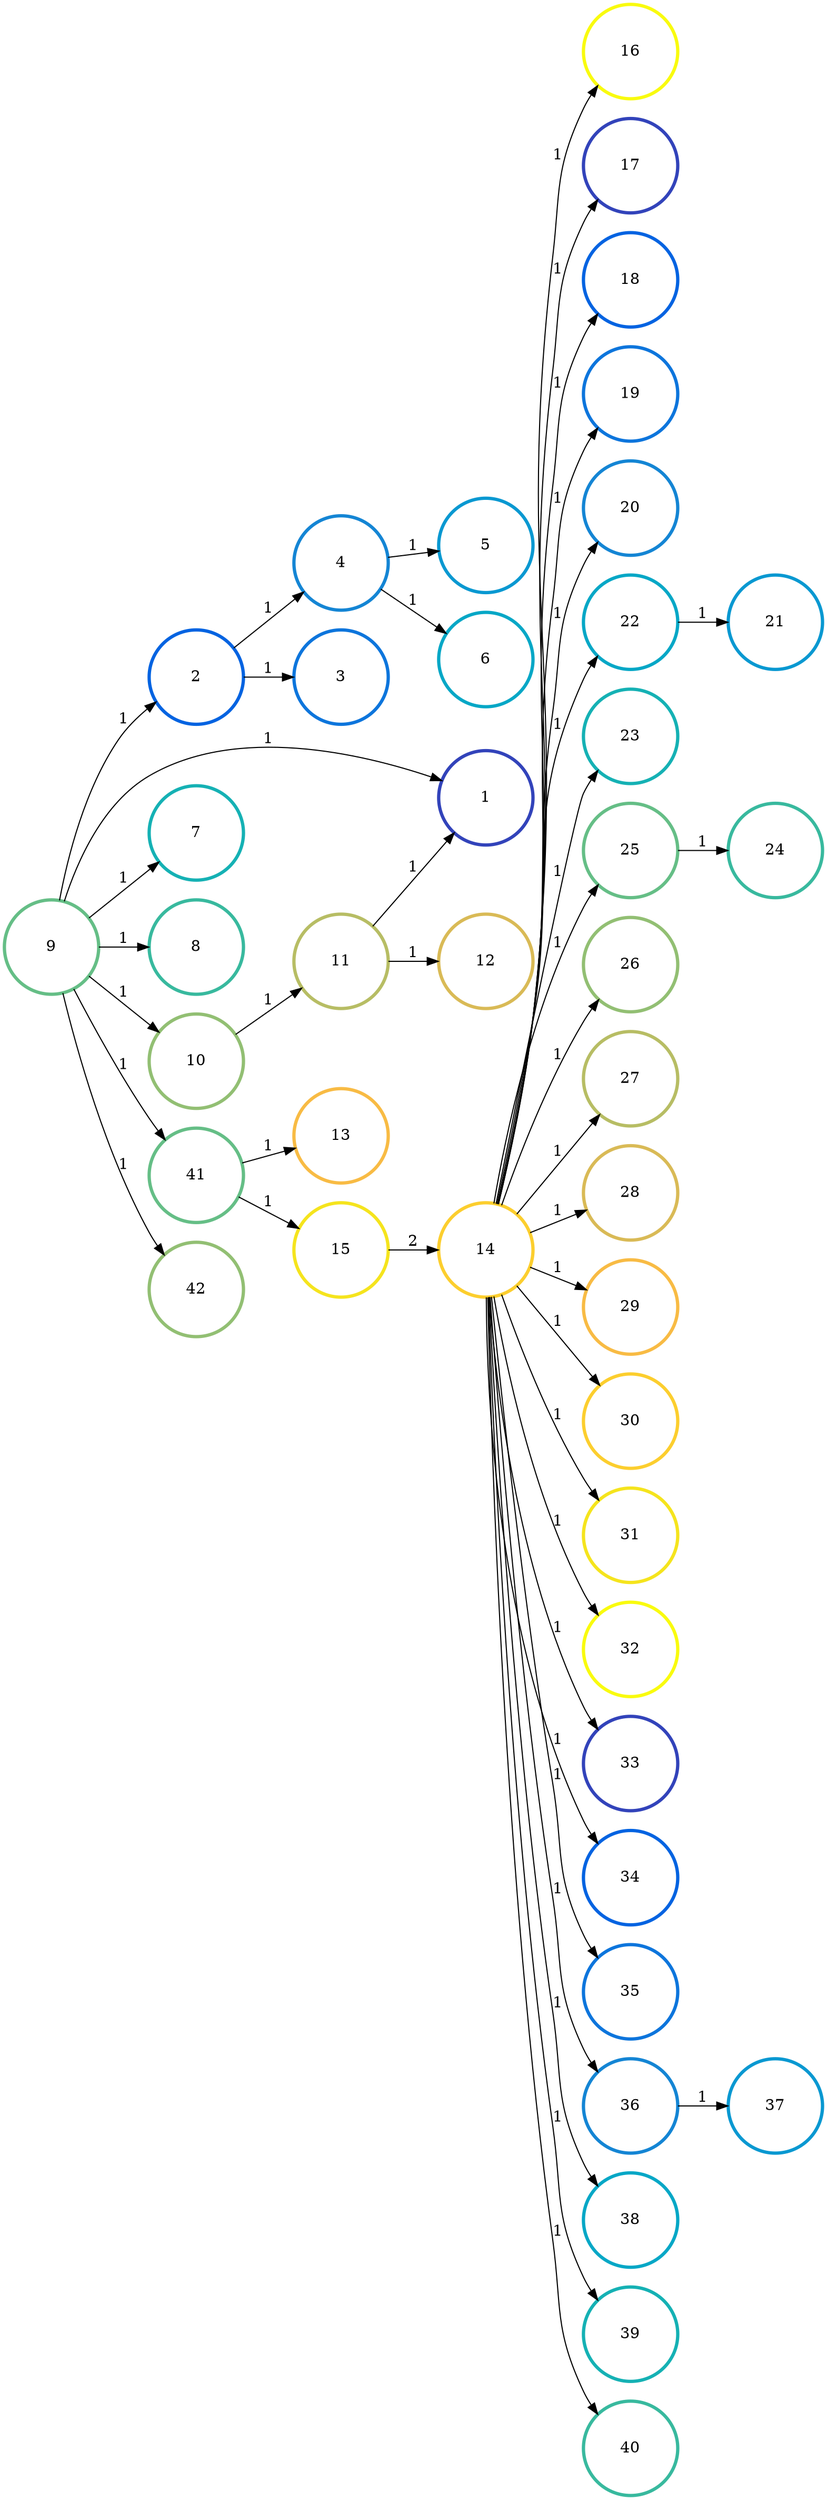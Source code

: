 digraph N {
	overlap="false"
	rankdir="LR"
	0 [label="1",width=1.2,height=1.2,style="",penwidth=3,color="#3243BA"]
	1 [label="2",width=1.2,height=1.2,style="",penwidth=3,color="#0363E1"]
	2 [label="3",width=1.2,height=1.2,style="",penwidth=3,color="#0D75DC"]
	3 [label="4",width=1.2,height=1.2,style="",penwidth=3,color="#1485D4"]
	4 [label="5",width=1.2,height=1.2,style="",penwidth=3,color="#0998D1"]
	5 [label="6",width=1.2,height=1.2,style="",penwidth=3,color="#06A7C6"]
	6 [label="7",width=1.2,height=1.2,style="",penwidth=3,color="#15B1B4"]
	7 [label="8",width=1.2,height=1.2,style="",penwidth=3,color="#38B99E"]
	8 [label="9",width=1.2,height=1.2,style="",penwidth=3,color="#65BE86"]
	9 [label="10",width=1.2,height=1.2,style="",penwidth=3,color="#92BF73"]
	10 [label="11",width=1.2,height=1.2,style="",penwidth=3,color="#B7BD64"]
	11 [label="12",width=1.2,height=1.2,style="",penwidth=3,color="#D9BA56"]
	12 [label="13",width=1.2,height=1.2,style="",penwidth=3,color="#F8BB44"]
	13 [label="14",width=1.2,height=1.2,style="",penwidth=3,color="#FCCE2E"]
	14 [label="15",width=1.2,height=1.2,style="",penwidth=3,color="#F5E41D"]
	15 [label="16",width=1.2,height=1.2,style="",penwidth=3,color="#F9FB0E"]
	16 [label="17",width=1.2,height=1.2,style="",penwidth=3,color="#3243BA"]
	17 [label="18",width=1.2,height=1.2,style="",penwidth=3,color="#0363E1"]
	18 [label="19",width=1.2,height=1.2,style="",penwidth=3,color="#0D75DC"]
	19 [label="20",width=1.2,height=1.2,style="",penwidth=3,color="#1485D4"]
	20 [label="21",width=1.2,height=1.2,style="",penwidth=3,color="#0998D1"]
	21 [label="22",width=1.2,height=1.2,style="",penwidth=3,color="#06A7C6"]
	22 [label="23",width=1.2,height=1.2,style="",penwidth=3,color="#15B1B4"]
	23 [label="24",width=1.2,height=1.2,style="",penwidth=3,color="#38B99E"]
	24 [label="25",width=1.2,height=1.2,style="",penwidth=3,color="#65BE86"]
	25 [label="26",width=1.2,height=1.2,style="",penwidth=3,color="#92BF73"]
	26 [label="27",width=1.2,height=1.2,style="",penwidth=3,color="#B7BD64"]
	27 [label="28",width=1.2,height=1.2,style="",penwidth=3,color="#D9BA56"]
	28 [label="29",width=1.2,height=1.2,style="",penwidth=3,color="#F8BB44"]
	29 [label="30",width=1.2,height=1.2,style="",penwidth=3,color="#FCCE2E"]
	30 [label="31",width=1.2,height=1.2,style="",penwidth=3,color="#F5E41D"]
	31 [label="32",width=1.2,height=1.2,style="",penwidth=3,color="#F9FB0E"]
	32 [label="33",width=1.2,height=1.2,style="",penwidth=3,color="#3243BA"]
	33 [label="34",width=1.2,height=1.2,style="",penwidth=3,color="#0363E1"]
	34 [label="35",width=1.2,height=1.2,style="",penwidth=3,color="#0D75DC"]
	35 [label="36",width=1.2,height=1.2,style="",penwidth=3,color="#1485D4"]
	36 [label="37",width=1.2,height=1.2,style="",penwidth=3,color="#0998D1"]
	37 [label="38",width=1.2,height=1.2,style="",penwidth=3,color="#06A7C6"]
	38 [label="39",width=1.2,height=1.2,style="",penwidth=3,color="#15B1B4"]
	39 [label="40",width=1.2,height=1.2,style="",penwidth=3,color="#38B99E"]
	40 [label="41",width=1.2,height=1.2,style="",penwidth=3,color="#65BE86"]
	41 [label="42",width=1.2,height=1.2,style="",penwidth=3,color="#92BF73"]
	1 -> 2 [penwidth=1,color=black,label="1"]
	1 -> 3 [penwidth=1,color=black,label="1"]
	3 -> 4 [penwidth=1,color=black,label="1"]
	3 -> 5 [penwidth=1,color=black,label="1"]
	8 -> 0 [penwidth=1,color=black,label="1"]
	8 -> 1 [penwidth=1,color=black,label="1"]
	8 -> 6 [penwidth=1,color=black,label="1"]
	8 -> 7 [penwidth=1,color=black,label="1"]
	8 -> 9 [penwidth=1,color=black,label="1"]
	8 -> 40 [penwidth=1,color=black,label="1"]
	8 -> 41 [penwidth=1,color=black,label="1"]
	9 -> 10 [penwidth=1,color=black,label="1"]
	10 -> 0 [penwidth=1,color=black,label="1"]
	10 -> 11 [penwidth=1,color=black,label="1"]
	13 -> 15 [penwidth=1,color=black,label="1"]
	13 -> 16 [penwidth=1,color=black,label="1"]
	13 -> 17 [penwidth=1,color=black,label="1"]
	13 -> 18 [penwidth=1,color=black,label="1"]
	13 -> 19 [penwidth=1,color=black,label="1"]
	13 -> 21 [penwidth=1,color=black,label="1"]
	13 -> 22 [penwidth=1,color=black,label="1"]
	13 -> 24 [penwidth=1,color=black,label="1"]
	13 -> 25 [penwidth=1,color=black,label="1"]
	13 -> 26 [penwidth=1,color=black,label="1"]
	13 -> 27 [penwidth=1,color=black,label="1"]
	13 -> 28 [penwidth=1,color=black,label="1"]
	13 -> 29 [penwidth=1,color=black,label="1"]
	13 -> 30 [penwidth=1,color=black,label="1"]
	13 -> 31 [penwidth=1,color=black,label="1"]
	13 -> 32 [penwidth=1,color=black,label="1"]
	13 -> 33 [penwidth=1,color=black,label="1"]
	13 -> 34 [penwidth=1,color=black,label="1"]
	13 -> 35 [penwidth=1,color=black,label="1"]
	13 -> 37 [penwidth=1,color=black,label="1"]
	13 -> 38 [penwidth=1,color=black,label="1"]
	13 -> 39 [penwidth=1,color=black,label="1"]
	14 -> 13 [penwidth=1,color=black,label="2"]
	21 -> 20 [penwidth=1,color=black,label="1"]
	24 -> 23 [penwidth=1,color=black,label="1"]
	35 -> 36 [penwidth=1,color=black,label="1"]
	40 -> 12 [penwidth=1,color=black,label="1"]
	40 -> 14 [penwidth=1,color=black,label="1"]
}
